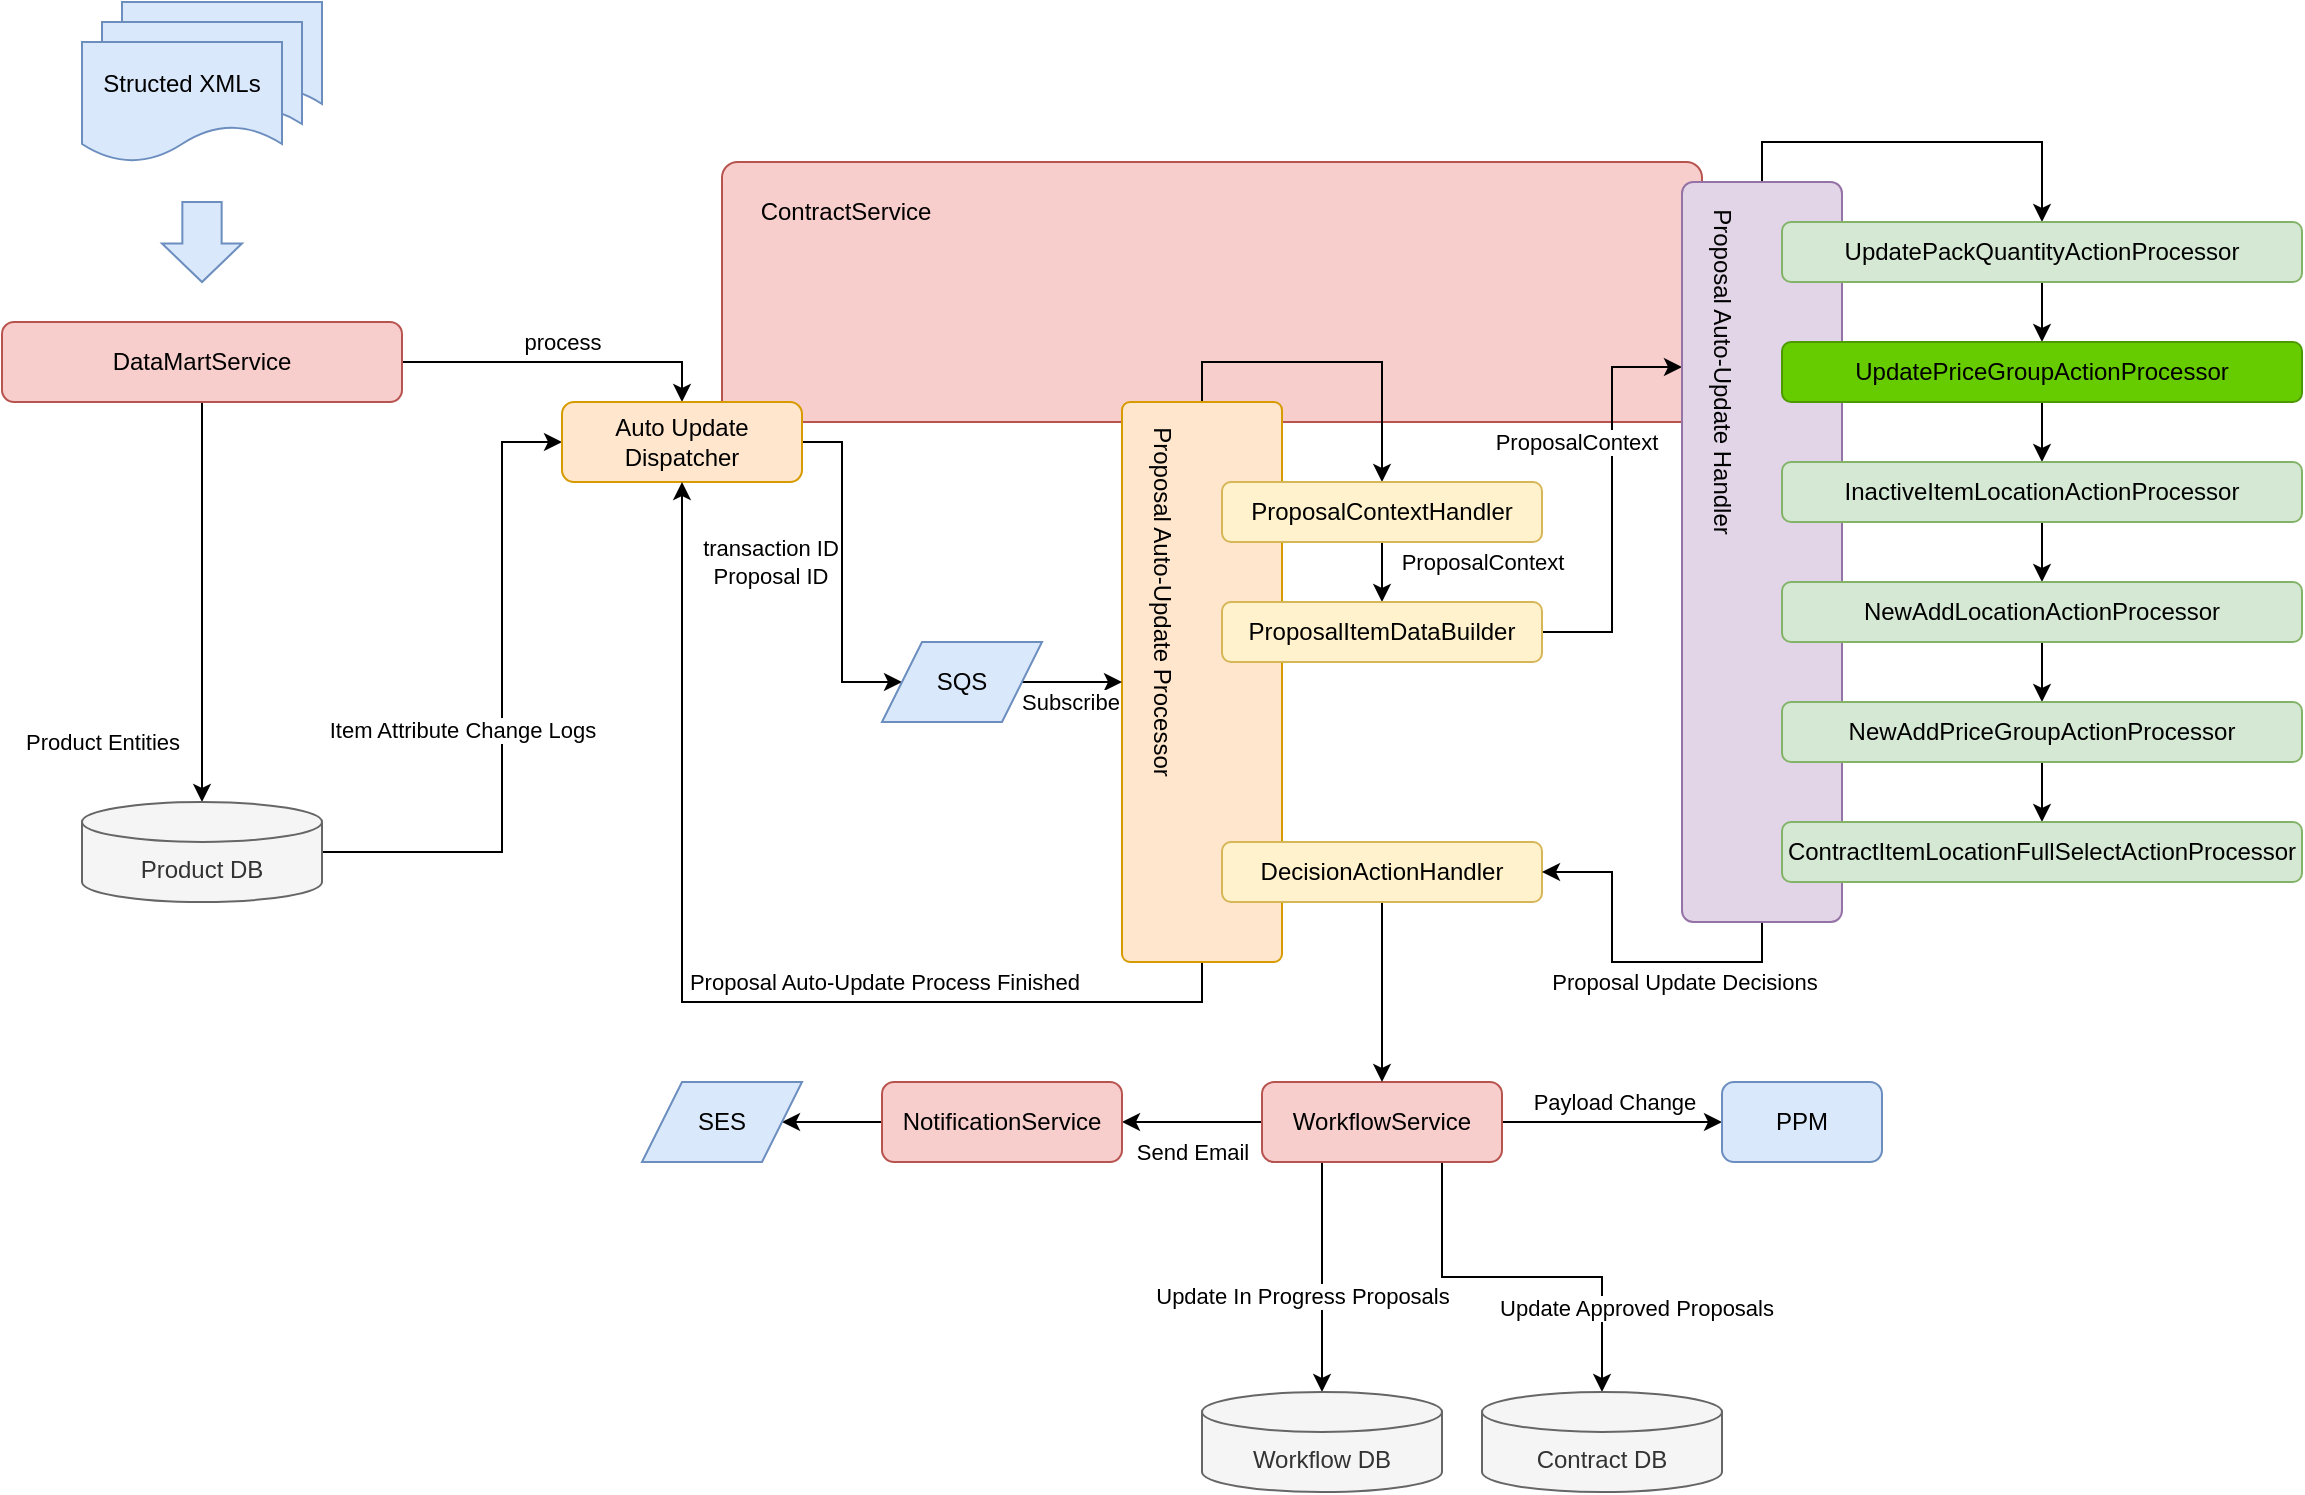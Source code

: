 <mxfile version="15.4.3" type="github"><diagram id="8N1TS--Dz0gS8jdE6xxr" name="Page-1"><mxGraphModel dx="1185" dy="735" grid="1" gridSize="10" guides="1" tooltips="1" connect="1" arrows="1" fold="1" page="1" pageScale="1" pageWidth="827" pageHeight="1169" math="0" shadow="0"><root><mxCell id="0"/><mxCell id="1" parent="0"/><mxCell id="9LMSo7IiClT49oT2kLJd-22" value="" style="group" vertex="1" connectable="0" parent="1"><mxGeometry x="80" y="40" width="120" height="80" as="geometry"/></mxCell><mxCell id="9LMSo7IiClT49oT2kLJd-19" value="Structed XMLs" style="shape=document;whiteSpace=wrap;html=1;boundedLbl=1;fillColor=#dae8fc;strokeColor=#6c8ebf;align=center;" vertex="1" parent="9LMSo7IiClT49oT2kLJd-22"><mxGeometry x="20" width="100" height="60" as="geometry"/></mxCell><mxCell id="9LMSo7IiClT49oT2kLJd-20" value="Structed XMLs" style="shape=document;whiteSpace=wrap;html=1;boundedLbl=1;fillColor=#dae8fc;strokeColor=#6c8ebf;align=center;" vertex="1" parent="9LMSo7IiClT49oT2kLJd-22"><mxGeometry x="10" y="10" width="100" height="60" as="geometry"/></mxCell><mxCell id="9LMSo7IiClT49oT2kLJd-21" value="Structed XMLs" style="shape=document;whiteSpace=wrap;html=1;boundedLbl=1;fillColor=#dae8fc;strokeColor=#6c8ebf;align=center;" vertex="1" parent="9LMSo7IiClT49oT2kLJd-22"><mxGeometry y="20" width="100" height="60" as="geometry"/></mxCell><mxCell id="9LMSo7IiClT49oT2kLJd-26" style="edgeStyle=orthogonalEdgeStyle;rounded=0;orthogonalLoop=1;jettySize=auto;html=1;entryX=0.5;entryY=0;entryDx=0;entryDy=0;entryPerimeter=0;" edge="1" parent="1" source="9LMSo7IiClT49oT2kLJd-23" target="9LMSo7IiClT49oT2kLJd-25"><mxGeometry relative="1" as="geometry"/></mxCell><mxCell id="9LMSo7IiClT49oT2kLJd-27" value="Product Entities" style="edgeLabel;html=1;align=center;verticalAlign=middle;resizable=0;points=[];" vertex="1" connectable="0" parent="9LMSo7IiClT49oT2kLJd-26"><mxGeometry x="-0.3" relative="1" as="geometry"><mxPoint x="-50" y="100" as="offset"/></mxGeometry></mxCell><mxCell id="9LMSo7IiClT49oT2kLJd-35" style="edgeStyle=orthogonalEdgeStyle;rounded=0;orthogonalLoop=1;jettySize=auto;html=1;entryX=0;entryY=0.5;entryDx=0;entryDy=0;exitX=1;exitY=0.5;exitDx=0;exitDy=0;exitPerimeter=0;" edge="1" parent="1" source="9LMSo7IiClT49oT2kLJd-25" target="9LMSo7IiClT49oT2kLJd-30"><mxGeometry relative="1" as="geometry"><Array as="points"><mxPoint x="290" y="465"/><mxPoint x="290" y="260"/></Array></mxGeometry></mxCell><mxCell id="9LMSo7IiClT49oT2kLJd-38" value="Item Attribute Change Logs" style="edgeLabel;html=1;align=center;verticalAlign=middle;resizable=0;points=[];" vertex="1" connectable="0" parent="9LMSo7IiClT49oT2kLJd-35"><mxGeometry x="-0.068" y="-2" relative="1" as="geometry"><mxPoint x="-22" as="offset"/></mxGeometry></mxCell><mxCell id="9LMSo7IiClT49oT2kLJd-36" style="edgeStyle=orthogonalEdgeStyle;rounded=0;orthogonalLoop=1;jettySize=auto;html=1;entryX=0.5;entryY=0;entryDx=0;entryDy=0;" edge="1" parent="1" source="9LMSo7IiClT49oT2kLJd-23" target="9LMSo7IiClT49oT2kLJd-30"><mxGeometry relative="1" as="geometry"><mxPoint x="380" y="210" as="targetPoint"/></mxGeometry></mxCell><mxCell id="9LMSo7IiClT49oT2kLJd-37" value="process" style="edgeLabel;html=1;align=center;verticalAlign=middle;resizable=0;points=[];" vertex="1" connectable="0" parent="9LMSo7IiClT49oT2kLJd-36"><mxGeometry x="-0.432" y="-1" relative="1" as="geometry"><mxPoint x="34" y="-11" as="offset"/></mxGeometry></mxCell><mxCell id="9LMSo7IiClT49oT2kLJd-23" value="&lt;div&gt;&lt;span&gt;DataMartService&lt;/span&gt;&lt;/div&gt;" style="rounded=1;whiteSpace=wrap;html=1;align=center;fillColor=#f8cecc;strokeColor=#b85450;" vertex="1" parent="1"><mxGeometry x="40" y="200" width="200" height="40" as="geometry"/></mxCell><mxCell id="9LMSo7IiClT49oT2kLJd-24" value="" style="shape=singleArrow;direction=west;whiteSpace=wrap;html=1;align=center;arrowWidth=0.491;arrowSize=0.481;fillColor=#dae8fc;strokeColor=#6c8ebf;rotation=-90;" vertex="1" parent="1"><mxGeometry x="120" y="140" width="40" height="40" as="geometry"/></mxCell><mxCell id="9LMSo7IiClT49oT2kLJd-25" value="Product DB" style="shape=cylinder3;whiteSpace=wrap;html=1;boundedLbl=1;backgroundOutline=1;size=9.971;align=center;fillColor=#f5f5f5;strokeColor=#666666;fontColor=#333333;" vertex="1" parent="1"><mxGeometry x="80" y="440" width="120" height="50" as="geometry"/></mxCell><mxCell id="9LMSo7IiClT49oT2kLJd-29" value="" style="rounded=1;whiteSpace=wrap;html=1;align=center;fillColor=#f8cecc;strokeColor=#b85450;arcSize=6;" vertex="1" parent="1"><mxGeometry x="400" y="120" width="490" height="130" as="geometry"/></mxCell><mxCell id="9LMSo7IiClT49oT2kLJd-40" style="edgeStyle=orthogonalEdgeStyle;rounded=0;orthogonalLoop=1;jettySize=auto;html=1;entryX=0;entryY=0.5;entryDx=0;entryDy=0;exitX=1;exitY=0.5;exitDx=0;exitDy=0;" edge="1" parent="1" source="9LMSo7IiClT49oT2kLJd-30" target="9LMSo7IiClT49oT2kLJd-39"><mxGeometry relative="1" as="geometry"><Array as="points"><mxPoint x="460" y="260"/><mxPoint x="460" y="380"/></Array></mxGeometry></mxCell><mxCell id="9LMSo7IiClT49oT2kLJd-43" value="transaction ID&lt;br&gt;Proposal ID" style="edgeLabel;html=1;align=center;verticalAlign=middle;resizable=0;points=[];" vertex="1" connectable="0" parent="9LMSo7IiClT49oT2kLJd-40"><mxGeometry x="-0.429" y="1" relative="1" as="geometry"><mxPoint x="-37" y="31" as="offset"/></mxGeometry></mxCell><mxCell id="9LMSo7IiClT49oT2kLJd-30" value="Auto Update Dispatcher" style="rounded=1;whiteSpace=wrap;html=1;align=center;fillColor=#ffe6cc;strokeColor=#d79b00;" vertex="1" parent="1"><mxGeometry x="320" y="240" width="120" height="40" as="geometry"/></mxCell><mxCell id="9LMSo7IiClT49oT2kLJd-44" style="edgeStyle=orthogonalEdgeStyle;rounded=0;orthogonalLoop=1;jettySize=auto;html=1;entryX=0;entryY=0.5;entryDx=0;entryDy=0;" edge="1" parent="1" source="9LMSo7IiClT49oT2kLJd-31" target="9LMSo7IiClT49oT2kLJd-32"><mxGeometry relative="1" as="geometry"/></mxCell><mxCell id="9LMSo7IiClT49oT2kLJd-45" value="Payload Change" style="edgeLabel;html=1;align=center;verticalAlign=middle;resizable=0;points=[];" vertex="1" connectable="0" parent="9LMSo7IiClT49oT2kLJd-44"><mxGeometry x="-0.243" y="2" relative="1" as="geometry"><mxPoint x="14" y="-8" as="offset"/></mxGeometry></mxCell><mxCell id="9LMSo7IiClT49oT2kLJd-47" style="edgeStyle=orthogonalEdgeStyle;rounded=0;orthogonalLoop=1;jettySize=auto;html=1;exitX=0.25;exitY=1;exitDx=0;exitDy=0;" edge="1" parent="1" source="9LMSo7IiClT49oT2kLJd-31" target="9LMSo7IiClT49oT2kLJd-46"><mxGeometry relative="1" as="geometry"/></mxCell><mxCell id="9LMSo7IiClT49oT2kLJd-48" value="Update In Progress Proposals" style="edgeLabel;html=1;align=center;verticalAlign=middle;resizable=0;points=[];" vertex="1" connectable="0" parent="9LMSo7IiClT49oT2kLJd-47"><mxGeometry x="-0.25" y="-1" relative="1" as="geometry"><mxPoint x="-9" y="24" as="offset"/></mxGeometry></mxCell><mxCell id="9LMSo7IiClT49oT2kLJd-61" style="edgeStyle=orthogonalEdgeStyle;rounded=0;orthogonalLoop=1;jettySize=auto;html=1;entryX=1;entryY=0.5;entryDx=0;entryDy=0;" edge="1" parent="1" source="9LMSo7IiClT49oT2kLJd-31" target="9LMSo7IiClT49oT2kLJd-60"><mxGeometry relative="1" as="geometry"/></mxCell><mxCell id="9LMSo7IiClT49oT2kLJd-62" value="Send Email" style="edgeLabel;html=1;align=center;verticalAlign=middle;resizable=0;points=[];" vertex="1" connectable="0" parent="9LMSo7IiClT49oT2kLJd-61"><mxGeometry x="-0.26" relative="1" as="geometry"><mxPoint x="-9" y="15" as="offset"/></mxGeometry></mxCell><mxCell id="9LMSo7IiClT49oT2kLJd-66" style="edgeStyle=orthogonalEdgeStyle;rounded=0;orthogonalLoop=1;jettySize=auto;html=1;exitX=0.75;exitY=1;exitDx=0;exitDy=0;entryX=0.5;entryY=0;entryDx=0;entryDy=0;entryPerimeter=0;" edge="1" parent="1" source="9LMSo7IiClT49oT2kLJd-31" target="9LMSo7IiClT49oT2kLJd-65"><mxGeometry relative="1" as="geometry"/></mxCell><mxCell id="9LMSo7IiClT49oT2kLJd-67" value="Update Approved Proposals" style="edgeLabel;html=1;align=center;verticalAlign=middle;resizable=0;points=[];" vertex="1" connectable="0" parent="9LMSo7IiClT49oT2kLJd-66"><mxGeometry x="-0.325" relative="1" as="geometry"><mxPoint x="88" y="15" as="offset"/></mxGeometry></mxCell><mxCell id="9LMSo7IiClT49oT2kLJd-31" value="WorkflowService" style="rounded=1;whiteSpace=wrap;html=1;align=center;fillColor=#f8cecc;strokeColor=#b85450;" vertex="1" parent="1"><mxGeometry x="670" y="580" width="120" height="40" as="geometry"/></mxCell><mxCell id="9LMSo7IiClT49oT2kLJd-32" value="PPM" style="rounded=1;whiteSpace=wrap;html=1;align=center;fillColor=#dae8fc;strokeColor=#6c8ebf;" vertex="1" parent="1"><mxGeometry x="900" y="580" width="80" height="40" as="geometry"/></mxCell><mxCell id="9LMSo7IiClT49oT2kLJd-68" style="edgeStyle=orthogonalEdgeStyle;rounded=0;orthogonalLoop=1;jettySize=auto;html=1;entryX=0.5;entryY=0;entryDx=0;entryDy=0;" edge="1" parent="1" source="9LMSo7IiClT49oT2kLJd-33" target="9LMSo7IiClT49oT2kLJd-52"><mxGeometry relative="1" as="geometry"/></mxCell><mxCell id="9LMSo7IiClT49oT2kLJd-69" style="edgeStyle=orthogonalEdgeStyle;rounded=0;orthogonalLoop=1;jettySize=auto;html=1;entryX=0.5;entryY=1;entryDx=0;entryDy=0;" edge="1" parent="1" source="9LMSo7IiClT49oT2kLJd-33" target="9LMSo7IiClT49oT2kLJd-30"><mxGeometry relative="1" as="geometry"><Array as="points"><mxPoint x="640" y="540"/><mxPoint x="380" y="540"/></Array></mxGeometry></mxCell><mxCell id="9LMSo7IiClT49oT2kLJd-70" value="Proposal Auto-Update Process Finished" style="edgeLabel;html=1;align=center;verticalAlign=middle;resizable=0;points=[];" vertex="1" connectable="0" parent="9LMSo7IiClT49oT2kLJd-69"><mxGeometry x="-0.379" relative="1" as="geometry"><mxPoint x="-12" y="-10" as="offset"/></mxGeometry></mxCell><mxCell id="9LMSo7IiClT49oT2kLJd-33" value="" style="rounded=1;whiteSpace=wrap;html=1;align=center;fillColor=#ffe6cc;strokeColor=#d79b00;arcSize=5;" vertex="1" parent="1"><mxGeometry x="600" y="240" width="80" height="280" as="geometry"/></mxCell><mxCell id="9LMSo7IiClT49oT2kLJd-41" style="edgeStyle=orthogonalEdgeStyle;rounded=0;orthogonalLoop=1;jettySize=auto;html=1;entryX=0;entryY=0.5;entryDx=0;entryDy=0;" edge="1" parent="1" source="9LMSo7IiClT49oT2kLJd-39" target="9LMSo7IiClT49oT2kLJd-33"><mxGeometry relative="1" as="geometry"><Array as="points"><mxPoint x="590" y="380"/><mxPoint x="590" y="380"/></Array></mxGeometry></mxCell><mxCell id="9LMSo7IiClT49oT2kLJd-42" value="Subscribe" style="edgeLabel;html=1;align=center;verticalAlign=middle;resizable=0;points=[];" vertex="1" connectable="0" parent="9LMSo7IiClT49oT2kLJd-41"><mxGeometry x="0.302" y="-1" relative="1" as="geometry"><mxPoint x="-9" y="9" as="offset"/></mxGeometry></mxCell><mxCell id="9LMSo7IiClT49oT2kLJd-39" value="SQS" style="shape=parallelogram;perimeter=parallelogramPerimeter;whiteSpace=wrap;html=1;fixedSize=1;align=center;fillColor=#dae8fc;strokeColor=#6c8ebf;" vertex="1" parent="1"><mxGeometry x="480" y="360" width="80" height="40" as="geometry"/></mxCell><mxCell id="9LMSo7IiClT49oT2kLJd-46" value="Workflow DB" style="shape=cylinder3;whiteSpace=wrap;html=1;boundedLbl=1;backgroundOutline=1;size=9.971;align=center;fillColor=#f5f5f5;strokeColor=#666666;fontColor=#333333;" vertex="1" parent="1"><mxGeometry x="640" y="735" width="120" height="50" as="geometry"/></mxCell><mxCell id="9LMSo7IiClT49oT2kLJd-49" value="Proposal Auto-Update Processor" style="text;html=1;strokeColor=none;fillColor=none;align=center;verticalAlign=middle;whiteSpace=wrap;rounded=0;rotation=90;" vertex="1" parent="1"><mxGeometry x="525" y="325" width="190" height="30" as="geometry"/></mxCell><mxCell id="9LMSo7IiClT49oT2kLJd-74" style="edgeStyle=orthogonalEdgeStyle;rounded=0;orthogonalLoop=1;jettySize=auto;html=1;entryX=0;entryY=0.25;entryDx=0;entryDy=0;exitX=1;exitY=0.5;exitDx=0;exitDy=0;" edge="1" parent="1" source="9LMSo7IiClT49oT2kLJd-53" target="9LMSo7IiClT49oT2kLJd-73"><mxGeometry relative="1" as="geometry"><mxPoint x="810" y="415" as="sourcePoint"/></mxGeometry></mxCell><mxCell id="9LMSo7IiClT49oT2kLJd-85" value="ProposalContext" style="edgeLabel;html=1;align=center;verticalAlign=middle;resizable=0;points=[];" vertex="1" connectable="0" parent="9LMSo7IiClT49oT2kLJd-74"><mxGeometry x="0.183" relative="1" as="geometry"><mxPoint x="-18" y="-10" as="offset"/></mxGeometry></mxCell><mxCell id="9LMSo7IiClT49oT2kLJd-54" style="edgeStyle=orthogonalEdgeStyle;rounded=0;orthogonalLoop=1;jettySize=auto;html=1;entryX=0.5;entryY=0;entryDx=0;entryDy=0;" edge="1" parent="1" source="9LMSo7IiClT49oT2kLJd-52" target="9LMSo7IiClT49oT2kLJd-53"><mxGeometry relative="1" as="geometry"/></mxCell><mxCell id="9LMSo7IiClT49oT2kLJd-86" value="ProposalContext" style="edgeLabel;html=1;align=center;verticalAlign=middle;resizable=0;points=[];" vertex="1" connectable="0" parent="9LMSo7IiClT49oT2kLJd-54"><mxGeometry x="-0.771" relative="1" as="geometry"><mxPoint x="50" y="4" as="offset"/></mxGeometry></mxCell><mxCell id="9LMSo7IiClT49oT2kLJd-52" value="ProposalContextHandler" style="rounded=1;whiteSpace=wrap;html=1;align=center;fillColor=#fff2cc;strokeColor=#d6b656;" vertex="1" parent="1"><mxGeometry x="650" y="280" width="160" height="30" as="geometry"/></mxCell><mxCell id="9LMSo7IiClT49oT2kLJd-53" value="ProposalItemDataBuilder" style="rounded=1;whiteSpace=wrap;html=1;align=center;fillColor=#fff2cc;strokeColor=#d6b656;" vertex="1" parent="1"><mxGeometry x="650" y="340" width="160" height="30" as="geometry"/></mxCell><mxCell id="9LMSo7IiClT49oT2kLJd-58" style="edgeStyle=orthogonalEdgeStyle;rounded=0;orthogonalLoop=1;jettySize=auto;html=1;entryX=0.5;entryY=0;entryDx=0;entryDy=0;exitX=0.5;exitY=1;exitDx=0;exitDy=0;" edge="1" parent="1" source="9LMSo7IiClT49oT2kLJd-56" target="9LMSo7IiClT49oT2kLJd-31"><mxGeometry relative="1" as="geometry"><mxPoint x="650" y="620" as="sourcePoint"/><Array as="points"/></mxGeometry></mxCell><mxCell id="9LMSo7IiClT49oT2kLJd-56" value="DecisionActionHandler" style="rounded=1;whiteSpace=wrap;html=1;align=center;fillColor=#fff2cc;strokeColor=#d6b656;" vertex="1" parent="1"><mxGeometry x="650" y="460" width="160" height="30" as="geometry"/></mxCell><mxCell id="9LMSo7IiClT49oT2kLJd-72" style="edgeStyle=orthogonalEdgeStyle;rounded=0;orthogonalLoop=1;jettySize=auto;html=1;entryX=1;entryY=0.5;entryDx=0;entryDy=0;" edge="1" parent="1" source="9LMSo7IiClT49oT2kLJd-60" target="9LMSo7IiClT49oT2kLJd-71"><mxGeometry relative="1" as="geometry"/></mxCell><mxCell id="9LMSo7IiClT49oT2kLJd-60" value="NotificationService" style="rounded=1;whiteSpace=wrap;html=1;align=center;fillColor=#f8cecc;strokeColor=#b85450;" vertex="1" parent="1"><mxGeometry x="480" y="580" width="120" height="40" as="geometry"/></mxCell><mxCell id="9LMSo7IiClT49oT2kLJd-65" value="Contract DB" style="shape=cylinder3;whiteSpace=wrap;html=1;boundedLbl=1;backgroundOutline=1;size=9.971;align=center;fillColor=#f5f5f5;strokeColor=#666666;fontColor=#333333;" vertex="1" parent="1"><mxGeometry x="780" y="735" width="120" height="50" as="geometry"/></mxCell><mxCell id="9LMSo7IiClT49oT2kLJd-71" value="SES" style="shape=parallelogram;perimeter=parallelogramPerimeter;whiteSpace=wrap;html=1;fixedSize=1;align=center;fillColor=#dae8fc;strokeColor=#6c8ebf;" vertex="1" parent="1"><mxGeometry x="360" y="580" width="80" height="40" as="geometry"/></mxCell><mxCell id="9LMSo7IiClT49oT2kLJd-83" style="edgeStyle=orthogonalEdgeStyle;rounded=0;orthogonalLoop=1;jettySize=auto;html=1;entryX=1;entryY=0.5;entryDx=0;entryDy=0;exitX=0.5;exitY=1;exitDx=0;exitDy=0;" edge="1" parent="1" source="9LMSo7IiClT49oT2kLJd-73" target="9LMSo7IiClT49oT2kLJd-56"><mxGeometry relative="1" as="geometry"/></mxCell><mxCell id="9LMSo7IiClT49oT2kLJd-84" value="Proposal Update Decisions" style="edgeLabel;html=1;align=center;verticalAlign=middle;resizable=0;points=[];" vertex="1" connectable="0" parent="9LMSo7IiClT49oT2kLJd-83"><mxGeometry x="-0.115" y="2" relative="1" as="geometry"><mxPoint x="18" y="8" as="offset"/></mxGeometry></mxCell><mxCell id="9LMSo7IiClT49oT2kLJd-92" style="edgeStyle=orthogonalEdgeStyle;rounded=0;orthogonalLoop=1;jettySize=auto;html=1;entryX=0.5;entryY=0;entryDx=0;entryDy=0;" edge="1" parent="1" source="9LMSo7IiClT49oT2kLJd-73" target="9LMSo7IiClT49oT2kLJd-75"><mxGeometry relative="1" as="geometry"/></mxCell><mxCell id="9LMSo7IiClT49oT2kLJd-73" value="" style="rounded=1;whiteSpace=wrap;html=1;align=center;arcSize=7;fillColor=#e1d5e7;strokeColor=#9673a6;" vertex="1" parent="1"><mxGeometry x="880" y="130" width="80" height="370" as="geometry"/></mxCell><mxCell id="9LMSo7IiClT49oT2kLJd-87" style="edgeStyle=orthogonalEdgeStyle;rounded=0;orthogonalLoop=1;jettySize=auto;html=1;entryX=0.5;entryY=0;entryDx=0;entryDy=0;" edge="1" parent="1" source="9LMSo7IiClT49oT2kLJd-75" target="9LMSo7IiClT49oT2kLJd-77"><mxGeometry relative="1" as="geometry"/></mxCell><mxCell id="9LMSo7IiClT49oT2kLJd-75" value="UpdatePackQuantityActionProcessor" style="rounded=1;whiteSpace=wrap;html=1;align=center;fillColor=#d5e8d4;strokeColor=#82b366;" vertex="1" parent="1"><mxGeometry x="930" y="150" width="260" height="30" as="geometry"/></mxCell><mxCell id="9LMSo7IiClT49oT2kLJd-88" style="edgeStyle=orthogonalEdgeStyle;rounded=0;orthogonalLoop=1;jettySize=auto;html=1;entryX=0.5;entryY=0;entryDx=0;entryDy=0;" edge="1" parent="1" source="9LMSo7IiClT49oT2kLJd-77" target="9LMSo7IiClT49oT2kLJd-78"><mxGeometry relative="1" as="geometry"/></mxCell><mxCell id="9LMSo7IiClT49oT2kLJd-77" value="UpdatePriceGroupActionProcessor" style="rounded=1;whiteSpace=wrap;html=1;align=center;fillColor=#66CC00;strokeColor=#4D9900;" vertex="1" parent="1"><mxGeometry x="930" y="210" width="260" height="30" as="geometry"/></mxCell><mxCell id="9LMSo7IiClT49oT2kLJd-89" style="edgeStyle=orthogonalEdgeStyle;rounded=0;orthogonalLoop=1;jettySize=auto;html=1;entryX=0.5;entryY=0;entryDx=0;entryDy=0;" edge="1" parent="1" source="9LMSo7IiClT49oT2kLJd-78" target="9LMSo7IiClT49oT2kLJd-79"><mxGeometry relative="1" as="geometry"/></mxCell><mxCell id="9LMSo7IiClT49oT2kLJd-78" value="InactiveItemLocationActionProcessor" style="rounded=1;whiteSpace=wrap;html=1;align=center;fillColor=#d5e8d4;strokeColor=#82b366;" vertex="1" parent="1"><mxGeometry x="930" y="270" width="260" height="30" as="geometry"/></mxCell><mxCell id="9LMSo7IiClT49oT2kLJd-90" style="edgeStyle=orthogonalEdgeStyle;rounded=0;orthogonalLoop=1;jettySize=auto;html=1;entryX=0.5;entryY=0;entryDx=0;entryDy=0;" edge="1" parent="1" source="9LMSo7IiClT49oT2kLJd-79" target="9LMSo7IiClT49oT2kLJd-80"><mxGeometry relative="1" as="geometry"/></mxCell><mxCell id="9LMSo7IiClT49oT2kLJd-79" value="NewAddLocationActionProcessor" style="rounded=1;whiteSpace=wrap;html=1;align=center;fillColor=#d5e8d4;strokeColor=#82b366;" vertex="1" parent="1"><mxGeometry x="930" y="330" width="260" height="30" as="geometry"/></mxCell><mxCell id="9LMSo7IiClT49oT2kLJd-91" style="edgeStyle=orthogonalEdgeStyle;rounded=0;orthogonalLoop=1;jettySize=auto;html=1;entryX=0.5;entryY=0;entryDx=0;entryDy=0;" edge="1" parent="1" source="9LMSo7IiClT49oT2kLJd-80" target="9LMSo7IiClT49oT2kLJd-81"><mxGeometry relative="1" as="geometry"/></mxCell><mxCell id="9LMSo7IiClT49oT2kLJd-80" value="NewAddPriceGroupActionProcessor" style="rounded=1;whiteSpace=wrap;html=1;align=center;fillColor=#d5e8d4;strokeColor=#82b366;" vertex="1" parent="1"><mxGeometry x="930" y="390" width="260" height="30" as="geometry"/></mxCell><mxCell id="9LMSo7IiClT49oT2kLJd-81" value="ContractItemLocationFullSelectActionProcessor" style="rounded=1;whiteSpace=wrap;html=1;align=center;fillColor=#d5e8d4;strokeColor=#82b366;" vertex="1" parent="1"><mxGeometry x="930" y="450" width="260" height="30" as="geometry"/></mxCell><mxCell id="9LMSo7IiClT49oT2kLJd-82" value="Proposal Auto-Update Handler" style="text;html=1;strokeColor=none;fillColor=none;align=center;verticalAlign=middle;whiteSpace=wrap;rounded=0;rotation=90;" vertex="1" parent="1"><mxGeometry x="810" y="210" width="180" height="30" as="geometry"/></mxCell><mxCell id="9LMSo7IiClT49oT2kLJd-93" value="ContractService" style="text;html=1;strokeColor=none;fillColor=none;align=center;verticalAlign=middle;whiteSpace=wrap;rounded=0;" vertex="1" parent="1"><mxGeometry x="414" y="130" width="96" height="30" as="geometry"/></mxCell></root></mxGraphModel></diagram></mxfile>